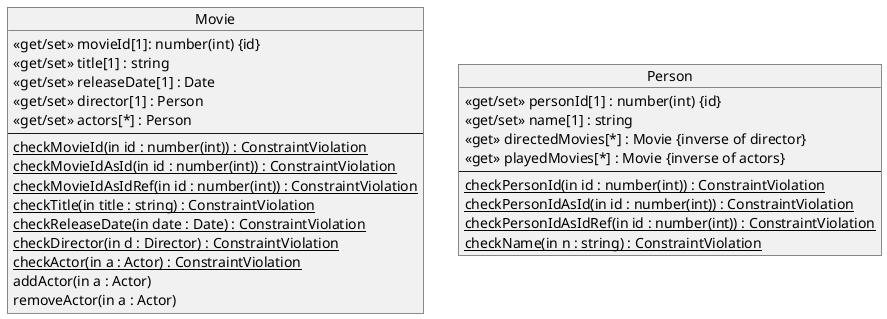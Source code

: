 @startuml js

object Movie {
  <<get/set>> movieId[1]: number(int) {id}
  <<get/set>> title[1] : string
  <<get/set>> releaseDate[1] : Date
  <<get/set>> director[1] : Person
  <<get/set>> actors[*] : Person
  --
  {static} checkMovieId(in id : number(int)) : ConstraintViolation
  {static} checkMovieIdAsId(in id : number(int)) : ConstraintViolation
  {static} checkMovieIdAsIdRef(in id : number(int)) : ConstraintViolation
  {static} checkTitle(in title : string) : ConstraintViolation
  {static} checkReleaseDate(in date : Date) : ConstraintViolation
  {static} checkDirector(in d : Director) : ConstraintViolation
  {static} checkActor(in a : Actor) : ConstraintViolation
  addActor(in a : Actor)
  removeActor(in a : Actor)
}

object Person {
  <<get/set>> personId[1] : number(int) {id}
  <<get/set>> name[1] : string
  <<get>> directedMovies[*] : Movie {inverse of director}
  <<get>> playedMovies[*] : Movie {inverse of actors}
  --
  {static} checkPersonId(in id : number(int)) : ConstraintViolation
  {static} checkPersonIdAsId(in id : number(int)) : ConstraintViolation
  {static} checkPersonIdAsIdRef(in id : number(int)) : ConstraintViolation
  {static} checkName(in n : string) : ConstraintViolation
}

@enduml
